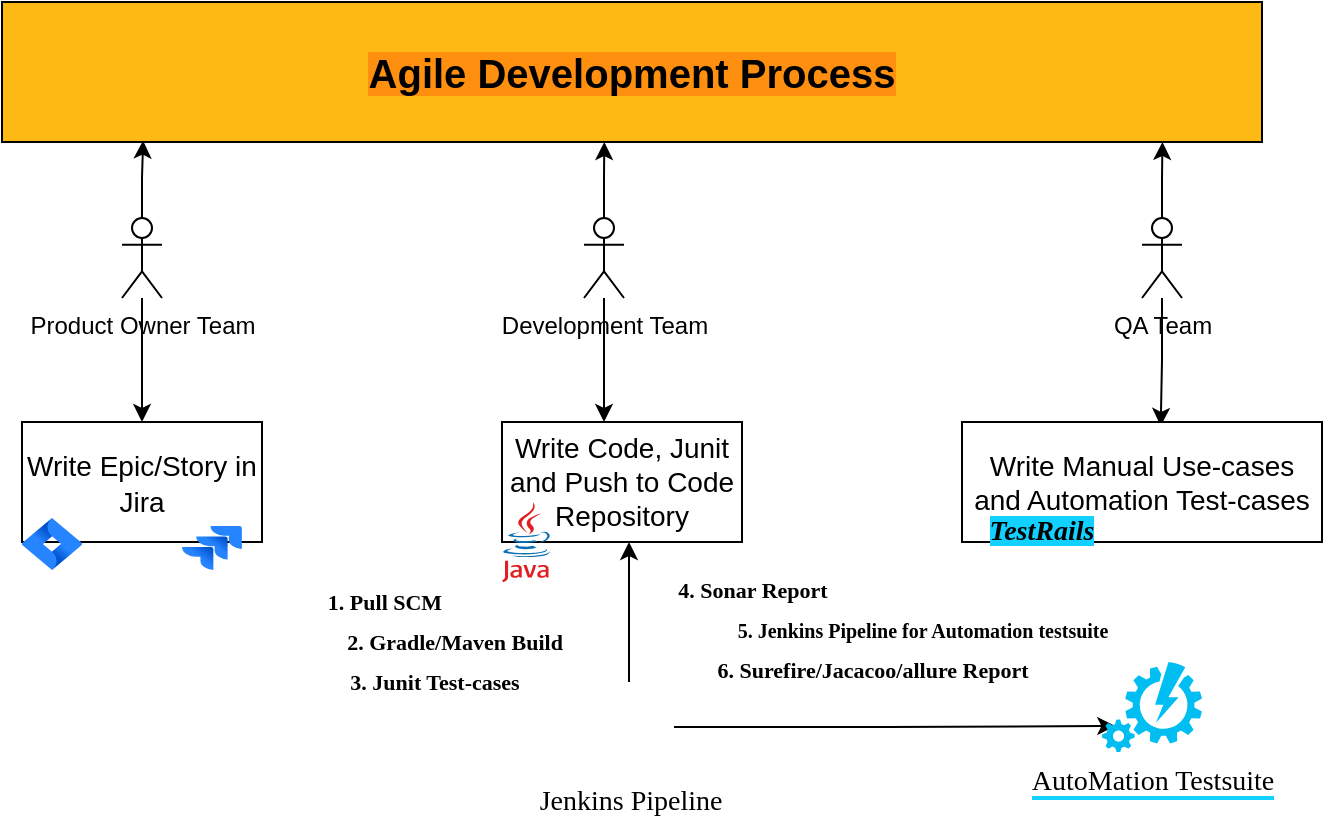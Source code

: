 <mxfile version="15.5.0" type="github">
  <diagram id="AXm_I2ttIVFIWqhGo-dT" name="Page-1">
    <mxGraphModel dx="782" dy="436" grid="1" gridSize="10" guides="1" tooltips="1" connect="1" arrows="1" fold="1" page="1" pageScale="1" pageWidth="850" pageHeight="1100" math="0" shadow="0">
      <root>
        <mxCell id="0" />
        <mxCell id="1" parent="0" />
        <mxCell id="MDjKrCd_UHIQp9SryKAu-22" style="edgeStyle=orthogonalEdgeStyle;rounded=0;orthogonalLoop=1;jettySize=auto;html=1;entryX=0.112;entryY=0.99;entryDx=0;entryDy=0;entryPerimeter=0;fontSize=20;" edge="1" parent="1" source="MDjKrCd_UHIQp9SryKAu-5" target="MDjKrCd_UHIQp9SryKAu-18">
          <mxGeometry relative="1" as="geometry" />
        </mxCell>
        <mxCell id="MDjKrCd_UHIQp9SryKAu-32" style="edgeStyle=orthogonalEdgeStyle;rounded=0;orthogonalLoop=1;jettySize=auto;html=1;entryX=0.5;entryY=0;entryDx=0;entryDy=0;fontSize=14;" edge="1" parent="1" source="MDjKrCd_UHIQp9SryKAu-5" target="MDjKrCd_UHIQp9SryKAu-30">
          <mxGeometry relative="1" as="geometry" />
        </mxCell>
        <mxCell id="MDjKrCd_UHIQp9SryKAu-5" value="Product Owner Team" style="shape=umlActor;verticalLabelPosition=bottom;verticalAlign=top;html=1;outlineConnect=0;" vertex="1" parent="1">
          <mxGeometry x="110" y="118" width="20" height="40" as="geometry" />
        </mxCell>
        <mxCell id="MDjKrCd_UHIQp9SryKAu-34" style="edgeStyle=orthogonalEdgeStyle;rounded=0;orthogonalLoop=1;jettySize=auto;html=1;entryX=0.478;entryY=1;entryDx=0;entryDy=0;entryPerimeter=0;fontSize=14;" edge="1" parent="1" source="MDjKrCd_UHIQp9SryKAu-6" target="MDjKrCd_UHIQp9SryKAu-18">
          <mxGeometry relative="1" as="geometry" />
        </mxCell>
        <mxCell id="MDjKrCd_UHIQp9SryKAu-41" style="edgeStyle=orthogonalEdgeStyle;rounded=0;orthogonalLoop=1;jettySize=auto;html=1;fontSize=14;" edge="1" parent="1" source="MDjKrCd_UHIQp9SryKAu-6">
          <mxGeometry relative="1" as="geometry">
            <mxPoint x="351" y="220" as="targetPoint" />
          </mxGeometry>
        </mxCell>
        <mxCell id="MDjKrCd_UHIQp9SryKAu-6" value="Development Team&lt;br&gt;" style="shape=umlActor;verticalLabelPosition=bottom;verticalAlign=top;html=1;outlineConnect=0;" vertex="1" parent="1">
          <mxGeometry x="341" y="118" width="20" height="40" as="geometry" />
        </mxCell>
        <mxCell id="MDjKrCd_UHIQp9SryKAu-25" style="edgeStyle=orthogonalEdgeStyle;rounded=0;orthogonalLoop=1;jettySize=auto;html=1;entryX=0.921;entryY=1;entryDx=0;entryDy=0;entryPerimeter=0;fontSize=20;" edge="1" parent="1" source="MDjKrCd_UHIQp9SryKAu-7" target="MDjKrCd_UHIQp9SryKAu-18">
          <mxGeometry relative="1" as="geometry" />
        </mxCell>
        <mxCell id="MDjKrCd_UHIQp9SryKAu-47" style="edgeStyle=orthogonalEdgeStyle;rounded=0;orthogonalLoop=1;jettySize=auto;html=1;entryX=0.552;entryY=0.033;entryDx=0;entryDy=0;entryPerimeter=0;fontFamily=Lucida Console;fontSize=14;" edge="1" parent="1" source="MDjKrCd_UHIQp9SryKAu-7" target="MDjKrCd_UHIQp9SryKAu-42">
          <mxGeometry relative="1" as="geometry" />
        </mxCell>
        <mxCell id="MDjKrCd_UHIQp9SryKAu-7" value="QA Team" style="shape=umlActor;verticalLabelPosition=bottom;verticalAlign=top;html=1;outlineConnect=0;" vertex="1" parent="1">
          <mxGeometry x="620" y="118" width="20" height="40" as="geometry" />
        </mxCell>
        <mxCell id="MDjKrCd_UHIQp9SryKAu-18" value="&lt;b&gt;&lt;font style=&quot;font-size: 20px ; background-color: rgb(255 , 143 , 15)&quot;&gt;Agile Development Process&lt;/font&gt;&lt;/b&gt;" style="rounded=0;whiteSpace=wrap;html=1;fillColor=#FFB914;" vertex="1" parent="1">
          <mxGeometry x="50" y="10" width="630" height="70" as="geometry" />
        </mxCell>
        <mxCell id="MDjKrCd_UHIQp9SryKAu-39" value="" style="group" vertex="1" connectable="0" parent="1">
          <mxGeometry x="60" y="220" width="120" height="74" as="geometry" />
        </mxCell>
        <mxCell id="MDjKrCd_UHIQp9SryKAu-30" value="&lt;font style=&quot;font-size: 14px&quot;&gt;Write Epic/Story in Jira&lt;/font&gt;" style="rounded=0;whiteSpace=wrap;html=1;labelBackgroundColor=#FFFFFF;fontSize=15;fillColor=#FFFFFF;" vertex="1" parent="MDjKrCd_UHIQp9SryKAu-39">
          <mxGeometry width="120" height="60" as="geometry" />
        </mxCell>
        <mxCell id="MDjKrCd_UHIQp9SryKAu-27" value="" style="image;image=img/lib/atlassian/Jira_Software_Logo.svg;labelBackgroundColor=#FF8F0F;fontSize=20;fillColor=#FFB914;" vertex="1" parent="MDjKrCd_UHIQp9SryKAu-39">
          <mxGeometry y="48" width="30" height="26" as="geometry" />
        </mxCell>
        <mxCell id="MDjKrCd_UHIQp9SryKAu-28" value="" style="image;image=img/lib/atlassian/Jira_Logo.svg;labelBackgroundColor=#FFFFFF;fontSize=15;fillColor=#FFFFFF;" vertex="1" parent="MDjKrCd_UHIQp9SryKAu-39">
          <mxGeometry x="80" y="52" width="30" height="22" as="geometry" />
        </mxCell>
        <mxCell id="MDjKrCd_UHIQp9SryKAu-40" value="" style="group" vertex="1" connectable="0" parent="1">
          <mxGeometry x="300" y="220" width="120" height="80.1" as="geometry" />
        </mxCell>
        <mxCell id="MDjKrCd_UHIQp9SryKAu-33" value="Write Code, Junit and Push to Code Repository" style="rounded=0;whiteSpace=wrap;html=1;labelBackgroundColor=#FFFFFF;fontSize=14;fillColor=#FFFFFF;" vertex="1" parent="MDjKrCd_UHIQp9SryKAu-40">
          <mxGeometry width="120" height="60" as="geometry" />
        </mxCell>
        <mxCell id="MDjKrCd_UHIQp9SryKAu-37" value="" style="dashed=0;outlineConnect=0;html=1;align=center;labelPosition=center;verticalLabelPosition=bottom;verticalAlign=top;shape=mxgraph.weblogos.java;labelBackgroundColor=#FFFFFF;fontSize=14;fillColor=#FFFFFF;" vertex="1" parent="MDjKrCd_UHIQp9SryKAu-40">
          <mxGeometry y="40" width="24.4" height="40.1" as="geometry" />
        </mxCell>
        <mxCell id="MDjKrCd_UHIQp9SryKAu-43" value="" style="shape=image;html=1;verticalAlign=top;verticalLabelPosition=bottom;labelBackgroundColor=#ffffff;imageAspect=0;aspect=fixed;image=https://cdn2.iconfinder.com/data/icons/font-awesome/1792/git-128.png;fontSize=14;fillColor=#FFFFFF;" vertex="1" parent="MDjKrCd_UHIQp9SryKAu-40">
          <mxGeometry x="90" y="46.05" width="28" height="28" as="geometry" />
        </mxCell>
        <mxCell id="MDjKrCd_UHIQp9SryKAu-42" value="Write Manual Use-cases and Automation Test-cases" style="rounded=0;whiteSpace=wrap;html=1;labelBackgroundColor=#FFFFFF;fontSize=14;fillColor=#FFFFFF;" vertex="1" parent="1">
          <mxGeometry x="530" y="220" width="180" height="60" as="geometry" />
        </mxCell>
        <mxCell id="MDjKrCd_UHIQp9SryKAu-45" value="" style="shape=image;html=1;verticalAlign=top;verticalLabelPosition=bottom;labelBackgroundColor=#ffffff;imageAspect=0;aspect=fixed;image=https://cdn2.iconfinder.com/data/icons/font-awesome/1792/git-128.png;fontSize=14;fillColor=#FFFFFF;" vertex="1" parent="1">
          <mxGeometry x="690" y="264" width="20" height="20" as="geometry" />
        </mxCell>
        <mxCell id="MDjKrCd_UHIQp9SryKAu-46" value="&lt;b&gt;&lt;font style=&quot;font-size: 14px&quot; face=&quot;Lucida Console&quot;&gt;&lt;i style=&quot;background-color: rgb(18 , 208 , 255)&quot;&gt;TestRails&lt;/i&gt;&lt;/font&gt;&lt;/b&gt;" style="text;html=1;strokeColor=none;fillColor=none;align=center;verticalAlign=middle;whiteSpace=wrap;rounded=0;labelBackgroundColor=#FFFFFF;fontSize=14;" vertex="1" parent="1">
          <mxGeometry x="540" y="254" width="60" height="40" as="geometry" />
        </mxCell>
        <mxCell id="MDjKrCd_UHIQp9SryKAu-50" style="edgeStyle=orthogonalEdgeStyle;rounded=0;orthogonalLoop=1;jettySize=auto;html=1;entryX=0.133;entryY=0.711;entryDx=0;entryDy=0;entryPerimeter=0;fontFamily=Lucida Console;fontSize=14;" edge="1" parent="1" source="MDjKrCd_UHIQp9SryKAu-48" target="MDjKrCd_UHIQp9SryKAu-49">
          <mxGeometry relative="1" as="geometry" />
        </mxCell>
        <mxCell id="MDjKrCd_UHIQp9SryKAu-52" style="edgeStyle=orthogonalEdgeStyle;rounded=0;orthogonalLoop=1;jettySize=auto;html=1;fontFamily=Lucida Console;fontSize=8;" edge="1" parent="1" source="MDjKrCd_UHIQp9SryKAu-48">
          <mxGeometry relative="1" as="geometry">
            <mxPoint x="363.5" y="280" as="targetPoint" />
          </mxGeometry>
        </mxCell>
        <mxCell id="MDjKrCd_UHIQp9SryKAu-48" value="Jenkins Pipeline" style="shape=image;html=1;verticalAlign=top;verticalLabelPosition=bottom;labelBackgroundColor=#ffffff;imageAspect=0;aspect=fixed;image=https://cdn0.iconfinder.com/data/icons/font-awesome-brands-vol-1/512/jenkins-128.png;fontFamily=Lucida Console;fontSize=14;fillColor=#FFFFFF;" vertex="1" parent="1">
          <mxGeometry x="341" y="350" width="45" height="45" as="geometry" />
        </mxCell>
        <mxCell id="MDjKrCd_UHIQp9SryKAu-49" value="&lt;span style=&quot;background-color: rgb(255 , 255 , 255)&quot;&gt;AutoMation Testsuite&lt;/span&gt;" style="verticalLabelPosition=bottom;html=1;verticalAlign=top;align=center;strokeColor=none;fillColor=#00BEF2;shape=mxgraph.azure.automation;pointerEvents=1;labelBackgroundColor=#12D0FF;fontFamily=Lucida Console;fontSize=14;" vertex="1" parent="1">
          <mxGeometry x="600" y="340" width="50" height="45" as="geometry" />
        </mxCell>
        <mxCell id="MDjKrCd_UHIQp9SryKAu-51" value="&lt;font style=&quot;font-size: 10px&quot;&gt;&lt;b&gt;5. Jenkins Pipeline for&lt;font style=&quot;font-size: 10px&quot;&gt; &lt;/font&gt;Automation testsuite&lt;/b&gt;&lt;/font&gt;" style="text;html=1;align=center;verticalAlign=middle;resizable=0;points=[];autosize=1;strokeColor=none;fillColor=none;fontSize=14;fontFamily=Lucida Console;" vertex="1" parent="1">
          <mxGeometry x="365" y="314" width="290" height="20" as="geometry" />
        </mxCell>
        <mxCell id="MDjKrCd_UHIQp9SryKAu-53" value="&lt;font size=&quot;1&quot;&gt;&lt;b style=&quot;font-size: 11px&quot;&gt;1. Pull SCM&lt;/b&gt;&lt;/font&gt;" style="text;html=1;align=center;verticalAlign=middle;resizable=0;points=[];autosize=1;strokeColor=none;fillColor=none;fontSize=8;fontFamily=Lucida Console;" vertex="1" parent="1">
          <mxGeometry x="196" y="300" width="90" height="20" as="geometry" />
        </mxCell>
        <mxCell id="MDjKrCd_UHIQp9SryKAu-54" value="&lt;font size=&quot;1&quot;&gt;&lt;b style=&quot;font-size: 11px&quot;&gt;2. Gradle/Maven Build&lt;/b&gt;&lt;/font&gt;" style="text;html=1;align=center;verticalAlign=middle;resizable=0;points=[];autosize=1;strokeColor=none;fillColor=none;fontSize=8;fontFamily=Lucida Console;" vertex="1" parent="1">
          <mxGeometry x="196" y="320" width="160" height="20" as="geometry" />
        </mxCell>
        <mxCell id="MDjKrCd_UHIQp9SryKAu-55" value="&lt;font size=&quot;1&quot;&gt;&lt;b style=&quot;font-size: 11px&quot;&gt;3. Junit Test-cases&lt;/b&gt;&lt;/font&gt;" style="text;html=1;align=center;verticalAlign=middle;resizable=0;points=[];autosize=1;strokeColor=none;fillColor=none;fontSize=8;fontFamily=Lucida Console;" vertex="1" parent="1">
          <mxGeometry x="191" y="340" width="150" height="20" as="geometry" />
        </mxCell>
        <mxCell id="MDjKrCd_UHIQp9SryKAu-56" value="&lt;font size=&quot;1&quot;&gt;&lt;b style=&quot;font-size: 11px&quot;&gt;4. Sonar Report&lt;/b&gt;&lt;/font&gt;" style="text;html=1;align=center;verticalAlign=middle;resizable=0;points=[];autosize=1;strokeColor=none;fillColor=none;fontSize=8;fontFamily=Lucida Console;" vertex="1" parent="1">
          <mxGeometry x="365" y="294" width="120" height="20" as="geometry" />
        </mxCell>
        <mxCell id="MDjKrCd_UHIQp9SryKAu-57" value="&lt;font size=&quot;1&quot;&gt;&lt;b style=&quot;font-size: 11px&quot;&gt;6. Surefire/Jacacoo/allure Report&lt;/b&gt;&lt;/font&gt;" style="text;html=1;align=center;verticalAlign=middle;resizable=0;points=[];autosize=1;strokeColor=none;fillColor=none;fontSize=8;fontFamily=Lucida Console;" vertex="1" parent="1">
          <mxGeometry x="365" y="334" width="240" height="20" as="geometry" />
        </mxCell>
      </root>
    </mxGraphModel>
  </diagram>
</mxfile>
